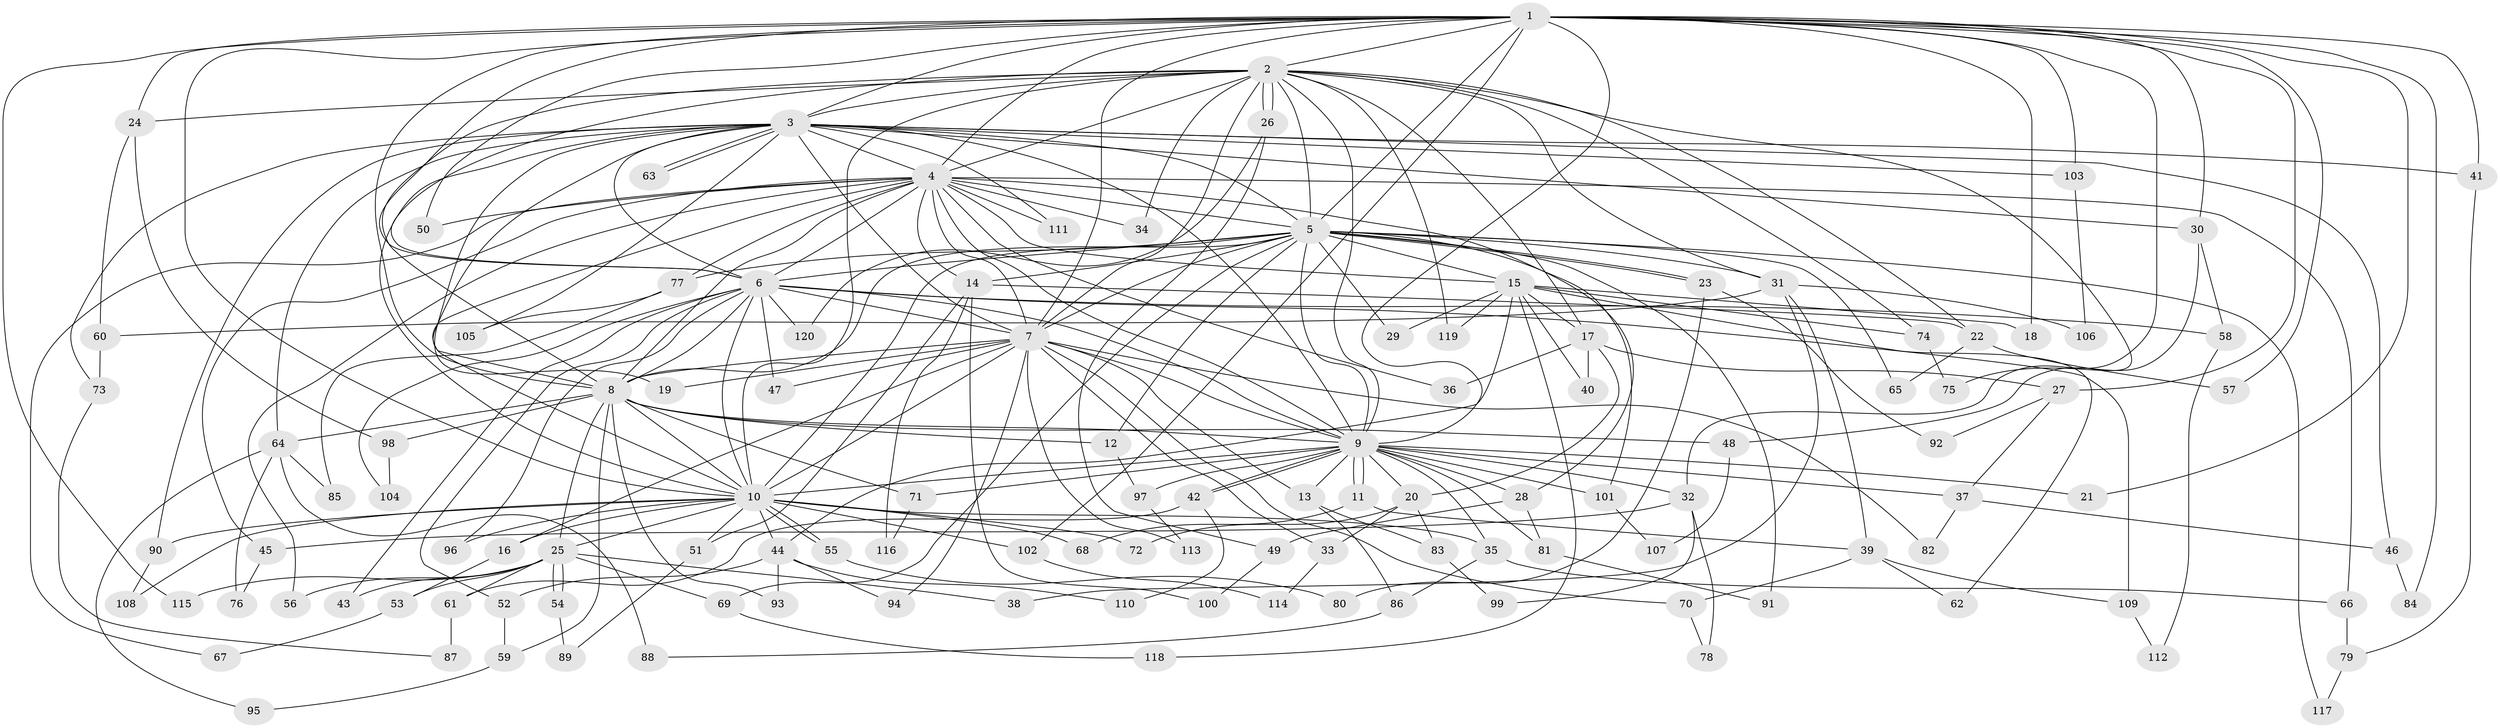 // Generated by graph-tools (version 1.1) at 2025/45/03/09/25 04:45:15]
// undirected, 120 vertices, 265 edges
graph export_dot {
graph [start="1"]
  node [color=gray90,style=filled];
  1;
  2;
  3;
  4;
  5;
  6;
  7;
  8;
  9;
  10;
  11;
  12;
  13;
  14;
  15;
  16;
  17;
  18;
  19;
  20;
  21;
  22;
  23;
  24;
  25;
  26;
  27;
  28;
  29;
  30;
  31;
  32;
  33;
  34;
  35;
  36;
  37;
  38;
  39;
  40;
  41;
  42;
  43;
  44;
  45;
  46;
  47;
  48;
  49;
  50;
  51;
  52;
  53;
  54;
  55;
  56;
  57;
  58;
  59;
  60;
  61;
  62;
  63;
  64;
  65;
  66;
  67;
  68;
  69;
  70;
  71;
  72;
  73;
  74;
  75;
  76;
  77;
  78;
  79;
  80;
  81;
  82;
  83;
  84;
  85;
  86;
  87;
  88;
  89;
  90;
  91;
  92;
  93;
  94;
  95;
  96;
  97;
  98;
  99;
  100;
  101;
  102;
  103;
  104;
  105;
  106;
  107;
  108;
  109;
  110;
  111;
  112;
  113;
  114;
  115;
  116;
  117;
  118;
  119;
  120;
  1 -- 2;
  1 -- 3;
  1 -- 4;
  1 -- 5;
  1 -- 6;
  1 -- 7;
  1 -- 8;
  1 -- 9;
  1 -- 10;
  1 -- 18;
  1 -- 21;
  1 -- 24;
  1 -- 27;
  1 -- 30;
  1 -- 32;
  1 -- 41;
  1 -- 50;
  1 -- 57;
  1 -- 84;
  1 -- 102;
  1 -- 103;
  1 -- 115;
  2 -- 3;
  2 -- 4;
  2 -- 5;
  2 -- 6;
  2 -- 7;
  2 -- 8;
  2 -- 9;
  2 -- 10;
  2 -- 17;
  2 -- 22;
  2 -- 24;
  2 -- 26;
  2 -- 26;
  2 -- 31;
  2 -- 34;
  2 -- 74;
  2 -- 75;
  2 -- 119;
  3 -- 4;
  3 -- 5;
  3 -- 6;
  3 -- 7;
  3 -- 8;
  3 -- 9;
  3 -- 10;
  3 -- 19;
  3 -- 30;
  3 -- 41;
  3 -- 46;
  3 -- 63;
  3 -- 63;
  3 -- 64;
  3 -- 73;
  3 -- 90;
  3 -- 103;
  3 -- 105;
  3 -- 111;
  4 -- 5;
  4 -- 6;
  4 -- 7;
  4 -- 8;
  4 -- 9;
  4 -- 10;
  4 -- 14;
  4 -- 15;
  4 -- 28;
  4 -- 34;
  4 -- 36;
  4 -- 45;
  4 -- 50;
  4 -- 56;
  4 -- 66;
  4 -- 67;
  4 -- 77;
  4 -- 111;
  5 -- 6;
  5 -- 7;
  5 -- 8;
  5 -- 9;
  5 -- 10;
  5 -- 12;
  5 -- 14;
  5 -- 15;
  5 -- 23;
  5 -- 23;
  5 -- 29;
  5 -- 31;
  5 -- 65;
  5 -- 69;
  5 -- 77;
  5 -- 91;
  5 -- 101;
  5 -- 117;
  6 -- 7;
  6 -- 8;
  6 -- 9;
  6 -- 10;
  6 -- 43;
  6 -- 47;
  6 -- 52;
  6 -- 58;
  6 -- 96;
  6 -- 104;
  6 -- 109;
  6 -- 120;
  7 -- 8;
  7 -- 9;
  7 -- 10;
  7 -- 13;
  7 -- 16;
  7 -- 19;
  7 -- 33;
  7 -- 47;
  7 -- 70;
  7 -- 82;
  7 -- 94;
  7 -- 113;
  8 -- 9;
  8 -- 10;
  8 -- 12;
  8 -- 25;
  8 -- 48;
  8 -- 59;
  8 -- 64;
  8 -- 71;
  8 -- 93;
  8 -- 98;
  9 -- 10;
  9 -- 11;
  9 -- 11;
  9 -- 13;
  9 -- 20;
  9 -- 21;
  9 -- 28;
  9 -- 32;
  9 -- 35;
  9 -- 37;
  9 -- 42;
  9 -- 42;
  9 -- 71;
  9 -- 81;
  9 -- 97;
  9 -- 101;
  10 -- 16;
  10 -- 25;
  10 -- 35;
  10 -- 44;
  10 -- 51;
  10 -- 55;
  10 -- 55;
  10 -- 68;
  10 -- 72;
  10 -- 90;
  10 -- 96;
  10 -- 102;
  10 -- 108;
  11 -- 39;
  11 -- 68;
  12 -- 97;
  13 -- 83;
  13 -- 86;
  14 -- 22;
  14 -- 51;
  14 -- 100;
  14 -- 116;
  15 -- 17;
  15 -- 18;
  15 -- 29;
  15 -- 40;
  15 -- 44;
  15 -- 62;
  15 -- 74;
  15 -- 118;
  15 -- 119;
  16 -- 53;
  17 -- 20;
  17 -- 27;
  17 -- 36;
  17 -- 40;
  20 -- 33;
  20 -- 72;
  20 -- 83;
  22 -- 57;
  22 -- 65;
  23 -- 80;
  23 -- 92;
  24 -- 60;
  24 -- 98;
  25 -- 38;
  25 -- 43;
  25 -- 53;
  25 -- 54;
  25 -- 54;
  25 -- 56;
  25 -- 61;
  25 -- 69;
  25 -- 115;
  26 -- 49;
  26 -- 120;
  27 -- 37;
  27 -- 92;
  28 -- 49;
  28 -- 81;
  30 -- 48;
  30 -- 58;
  31 -- 38;
  31 -- 39;
  31 -- 60;
  31 -- 106;
  32 -- 45;
  32 -- 78;
  32 -- 99;
  33 -- 114;
  35 -- 66;
  35 -- 86;
  37 -- 46;
  37 -- 82;
  39 -- 62;
  39 -- 70;
  39 -- 109;
  41 -- 79;
  42 -- 61;
  42 -- 110;
  44 -- 52;
  44 -- 93;
  44 -- 94;
  44 -- 110;
  45 -- 76;
  46 -- 84;
  48 -- 107;
  49 -- 100;
  51 -- 89;
  52 -- 59;
  53 -- 67;
  54 -- 89;
  55 -- 80;
  58 -- 112;
  59 -- 95;
  60 -- 73;
  61 -- 87;
  64 -- 76;
  64 -- 85;
  64 -- 88;
  64 -- 95;
  66 -- 79;
  69 -- 118;
  70 -- 78;
  71 -- 116;
  73 -- 87;
  74 -- 75;
  77 -- 85;
  77 -- 105;
  79 -- 117;
  81 -- 91;
  83 -- 99;
  86 -- 88;
  90 -- 108;
  97 -- 113;
  98 -- 104;
  101 -- 107;
  102 -- 114;
  103 -- 106;
  109 -- 112;
}
